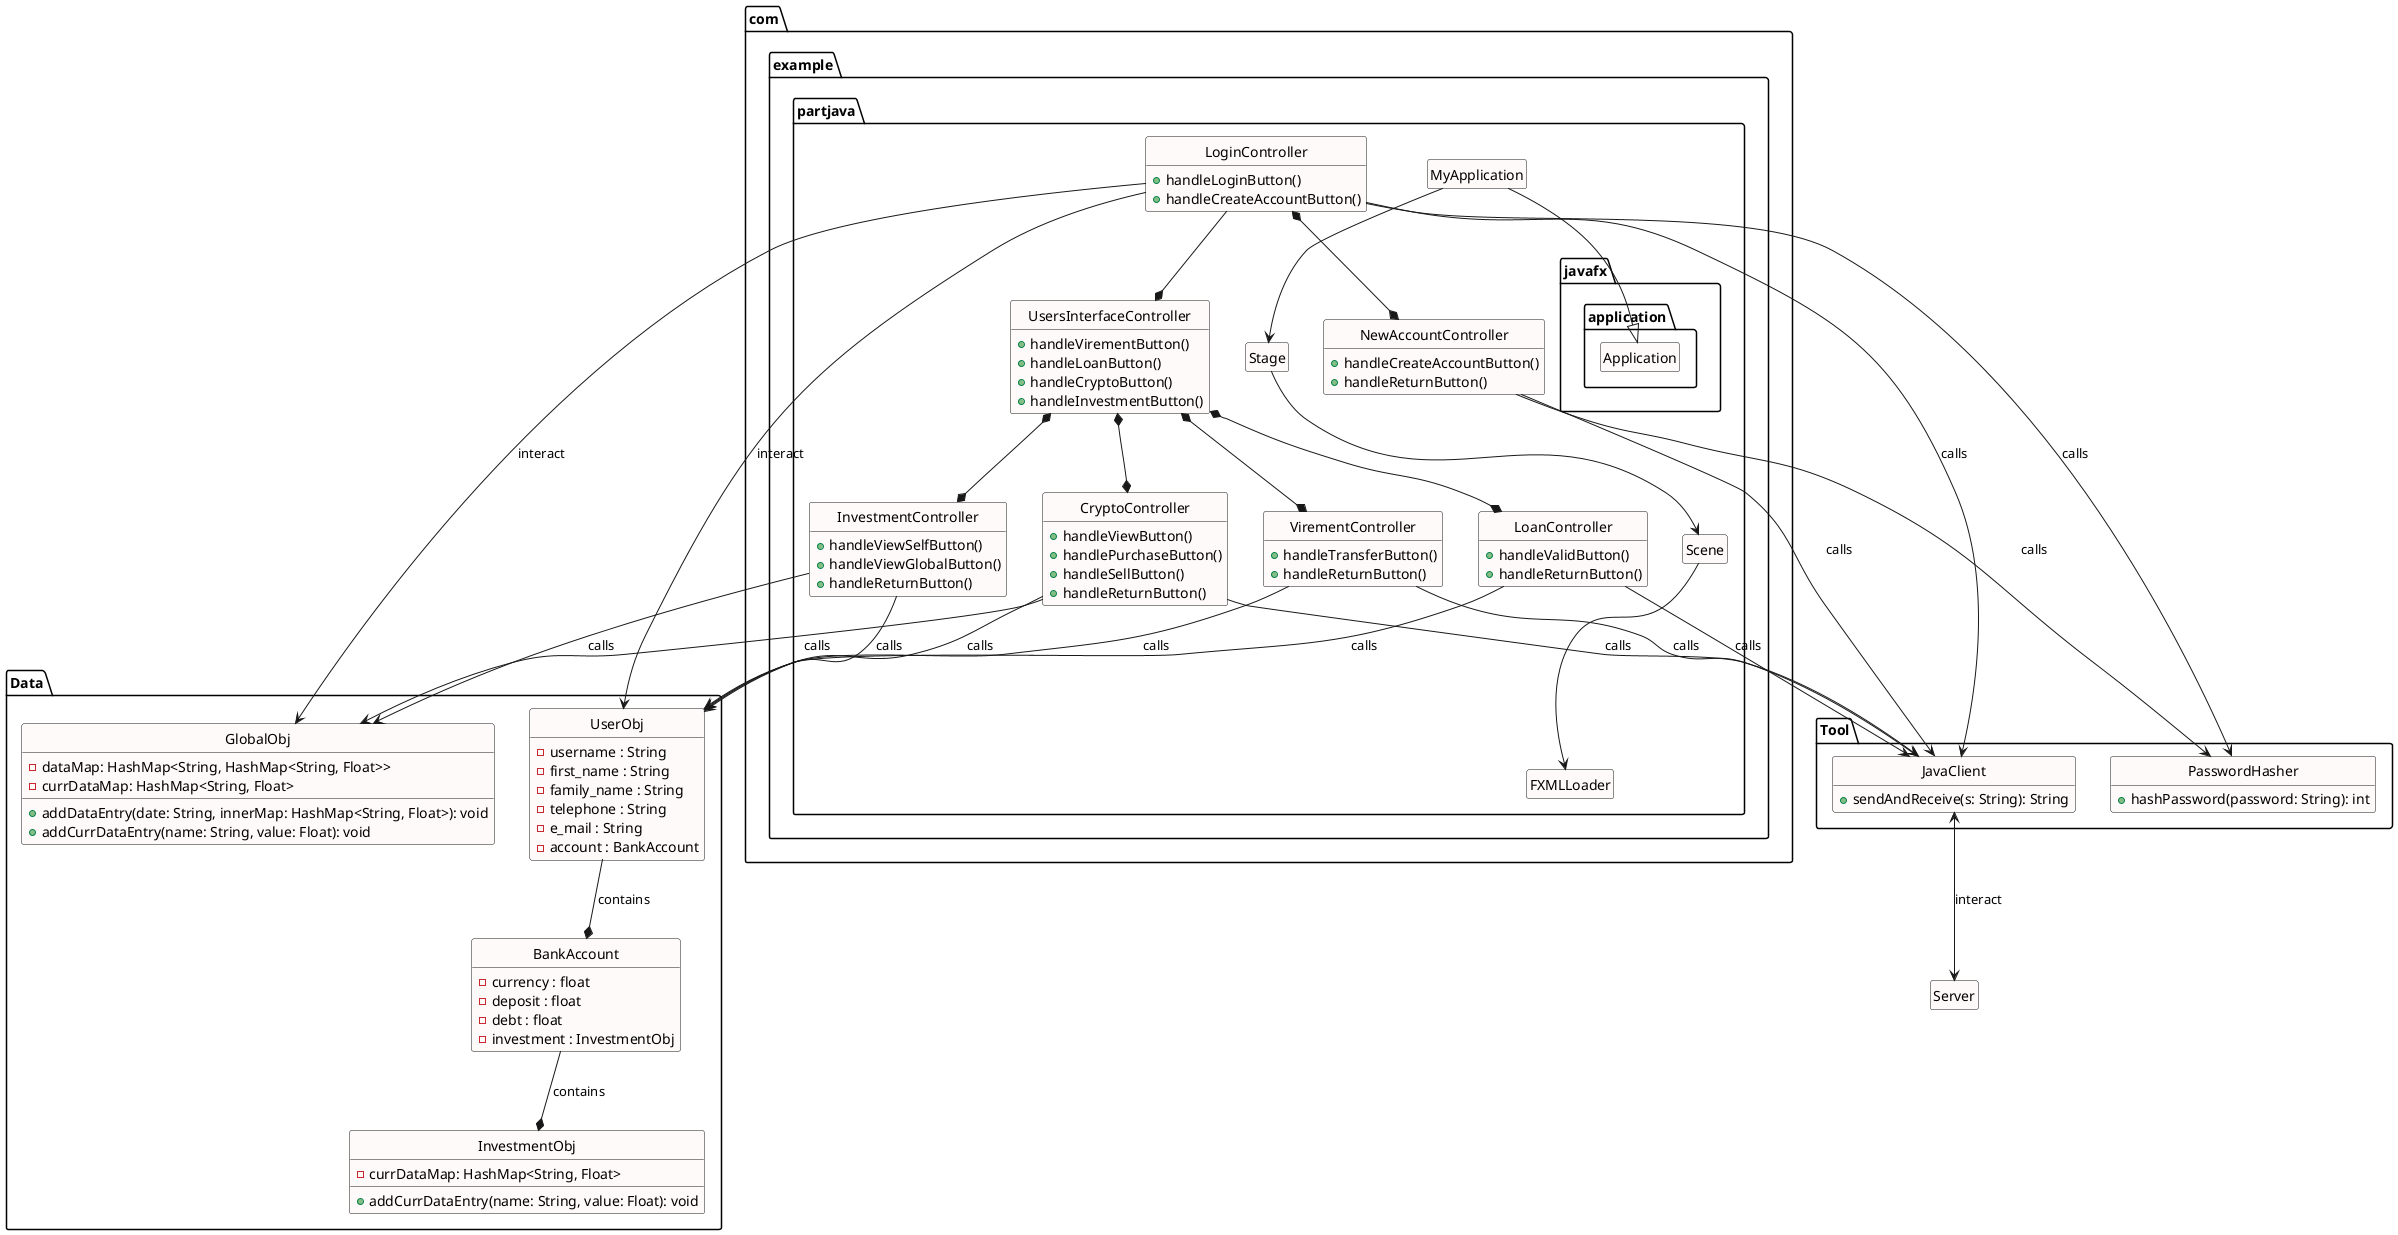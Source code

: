 @startuml
skinparam class {
  BackgroundColor Snow
}

package Data {
  class UserObj {
    - username : String
    - first_name : String
    - family_name : String
    - telephone : String
    - e_mail : String
    - account : BankAccount
  }

  class BankAccount {
    - currency : float
    - deposit : float
    - debt : float
    - investment : InvestmentObj
  }

  class InvestmentObj {
    - currDataMap: HashMap<String, Float>
    + addCurrDataEntry(name: String, value: Float): void
  }

  class GlobalObj {
    - dataMap: HashMap<String, HashMap<String, Float>>
    - currDataMap: HashMap<String, Float>
    + addDataEntry(date: String, innerMap: HashMap<String, Float>): void
    + addCurrDataEntry(name: String, value: Float): void
  }
}

package Tool {
  class JavaClient {
    + sendAndReceive(s: String): String
  }

  class PasswordHasher {
    + hashPassword(password: String): int
  }
}

package com.example.partjava {
  MyApplication --|> javafx.application.Application
  MyApplication --> Stage
  Stage --> Scene
  Scene --> FXMLLoader
  UserObj --* BankAccount : contains
  BankAccount --* InvestmentObj : contains
  class LoginController {
      + handleLoginButton()
      + handleCreateAccountButton()
  }
  class NewAccountController {
    + handleCreateAccountButton()
    + handleReturnButton()
  }
  class UsersInterfaceController {
    + handleVirementButton()
    + handleLoanButton()
    + handleCryptoButton()
    + handleInvestmentButton()
  }
  class VirementController{
    + handleTransferButton()
    + handleReturnButton()
  }
  class LoanController {
    + handleValidButton()
    + handleReturnButton()
  }
  class CryptoController{
    + handleViewButton()
    + handlePurchaseButton()
    + handleSellButton()
    + handleReturnButton()
  }
  class InvestmentController{
    + handleViewSelfButton()
    + handleViewGlobalButton()
    + handleReturnButton()
  }
  LoginController *--* NewAccountController
  LoginController --* UsersInterfaceController
  UsersInterfaceController *--* VirementController
  UsersInterfaceController *--* LoanController
  UsersInterfaceController *--* CryptoController
  UsersInterfaceController *--* InvestmentController
}

JavaClient <--> Server : interact
LoginController --> JavaClient : calls
LoginController --> PasswordHasher : calls
LoginController --> GlobalObj : interact
LoginController --> UserObj : interact
NewAccountController --> JavaClient : calls
NewAccountController --> PasswordHasher : calls
VirementController --> JavaClient : calls
VirementController --> UserObj : calls
LoanController --> JavaClient : calls
LoanController --> UserObj : calls
CryptoController -->  JavaClient : calls
CryptoController --> GlobalObj : calls
CryptoController --> UserObj : calls
InvestmentController --> GlobalObj : calls
InvestmentController --> UserObj : calls

hide circle
hide empty members
@enduml
